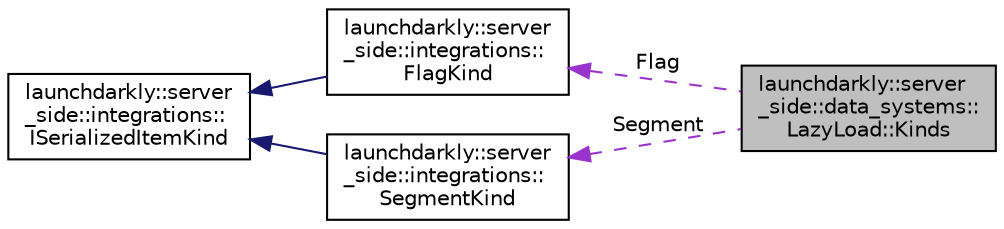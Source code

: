 digraph "launchdarkly::server_side::data_systems::LazyLoad::Kinds"
{
 // LATEX_PDF_SIZE
  edge [fontname="Helvetica",fontsize="10",labelfontname="Helvetica",labelfontsize="10"];
  node [fontname="Helvetica",fontsize="10",shape=record];
  rankdir="LR";
  Node1 [label="launchdarkly::server\l_side::data_systems::\lLazyLoad::Kinds",height=0.2,width=0.4,color="black", fillcolor="grey75", style="filled", fontcolor="black",tooltip=" "];
  Node2 -> Node1 [dir="back",color="darkorchid3",fontsize="10",style="dashed",label=" Flag" ];
  Node2 [label="launchdarkly::server\l_side::integrations::\lFlagKind",height=0.2,width=0.4,color="black", fillcolor="white", style="filled",URL="$classlaunchdarkly_1_1server__side_1_1integrations_1_1FlagKind.html",tooltip=" "];
  Node3 -> Node2 [dir="back",color="midnightblue",fontsize="10",style="solid"];
  Node3 [label="launchdarkly::server\l_side::integrations::\lISerializedItemKind",height=0.2,width=0.4,color="black", fillcolor="white", style="filled",URL="$classlaunchdarkly_1_1server__side_1_1integrations_1_1ISerializedItemKind.html",tooltip="Represents the kind of a serialized item. The purpose of this interface is to allow for determining a..."];
  Node4 -> Node1 [dir="back",color="darkorchid3",fontsize="10",style="dashed",label=" Segment" ];
  Node4 [label="launchdarkly::server\l_side::integrations::\lSegmentKind",height=0.2,width=0.4,color="black", fillcolor="white", style="filled",URL="$classlaunchdarkly_1_1server__side_1_1integrations_1_1SegmentKind.html",tooltip=" "];
  Node3 -> Node4 [dir="back",color="midnightblue",fontsize="10",style="solid"];
}
